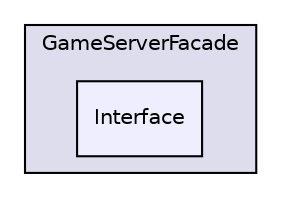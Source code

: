 digraph "D:/Work/Programmieren/Java/D-MARLA/Implementation/MARLA-Server/ServerFacade/src/GameServerFacade/Interface" {
  compound=true
  node [ fontsize="10", fontname="Helvetica"];
  edge [ labelfontsize="10", labelfontname="Helvetica"];
  subgraph clusterdir_dc286b4d5c4c228d05f67d4670965764 {
    graph [ bgcolor="#ddddee", pencolor="black", label="GameServerFacade" fontname="Helvetica", fontsize="10", URL="dir_dc286b4d5c4c228d05f67d4670965764.html"]
  dir_b59848bf394ef2d483205192aa46f849 [shape=box, label="Interface", style="filled", fillcolor="#eeeeff", pencolor="black", URL="dir_b59848bf394ef2d483205192aa46f849.html"];
  }
}
